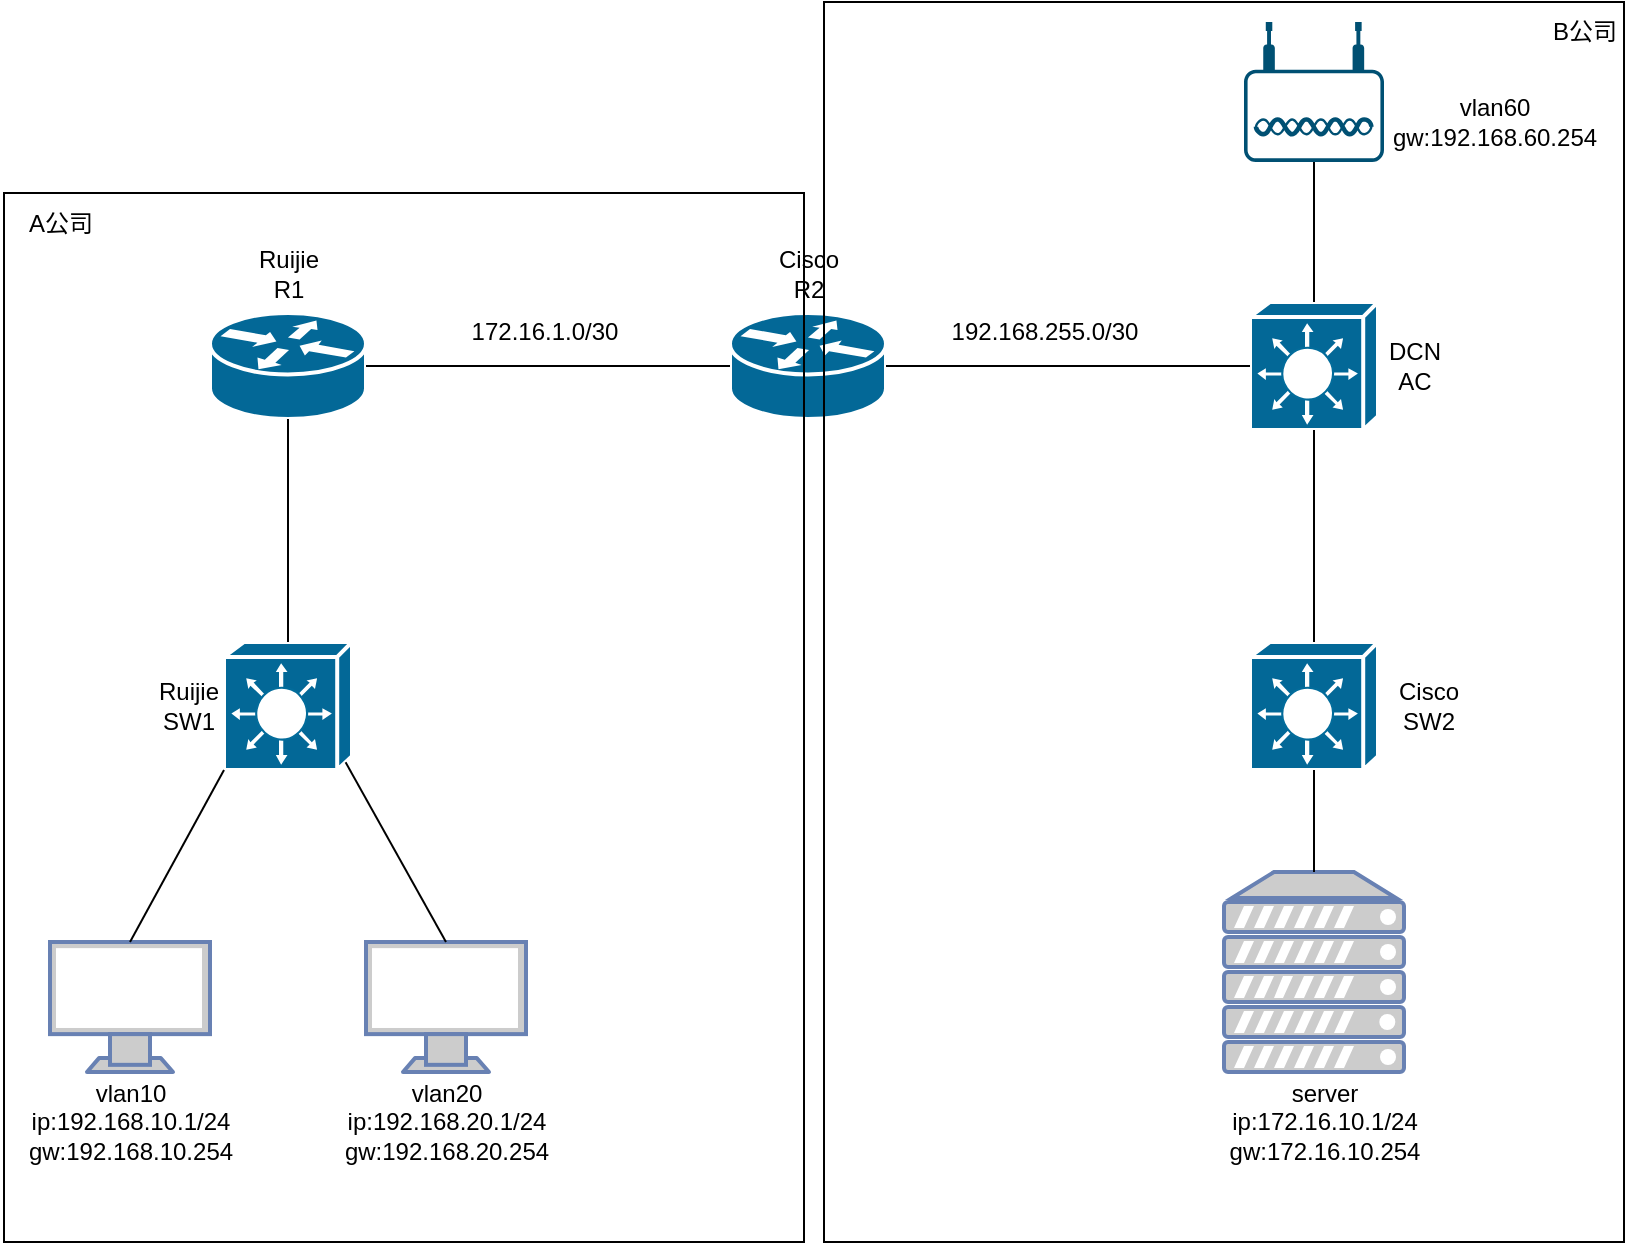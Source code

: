 <mxfile version="20.5.1" type="github">
  <diagram id="P4eRs6HM1GS3csgYOm_V" name="Page-1">
    <mxGraphModel dx="1306" dy="781" grid="1" gridSize="10" guides="1" tooltips="1" connect="1" arrows="1" fold="1" page="1" pageScale="1" pageWidth="850" pageHeight="1100" math="0" shadow="0">
      <root>
        <mxCell id="0" />
        <mxCell id="1" parent="0" />
        <mxCell id="QF8yON18dz7e8C4uch5Z-2" value="" style="shape=mxgraph.cisco.routers.router;sketch=0;html=1;pointerEvents=1;dashed=0;fillColor=#036897;strokeColor=#ffffff;strokeWidth=2;verticalLabelPosition=bottom;verticalAlign=top;align=center;outlineConnect=0;" vertex="1" parent="1">
          <mxGeometry x="393" y="245.5" width="78" height="53" as="geometry" />
        </mxCell>
        <mxCell id="QF8yON18dz7e8C4uch5Z-3" value="" style="shape=mxgraph.cisco.routers.router;sketch=0;html=1;pointerEvents=1;dashed=0;fillColor=#036897;strokeColor=#ffffff;strokeWidth=2;verticalLabelPosition=bottom;verticalAlign=top;align=center;outlineConnect=0;" vertex="1" parent="1">
          <mxGeometry x="133" y="245.5" width="78" height="53" as="geometry" />
        </mxCell>
        <mxCell id="QF8yON18dz7e8C4uch5Z-4" value="" style="shape=mxgraph.cisco.switches.layer_3_switch;sketch=0;html=1;pointerEvents=1;dashed=0;fillColor=#036897;strokeColor=#ffffff;strokeWidth=2;verticalLabelPosition=bottom;verticalAlign=top;align=center;outlineConnect=0;" vertex="1" parent="1">
          <mxGeometry x="653" y="410" width="64" height="64" as="geometry" />
        </mxCell>
        <mxCell id="QF8yON18dz7e8C4uch5Z-5" value="" style="shape=mxgraph.cisco.switches.layer_3_switch;sketch=0;html=1;pointerEvents=1;dashed=0;fillColor=#036897;strokeColor=#ffffff;strokeWidth=2;verticalLabelPosition=bottom;verticalAlign=top;align=center;outlineConnect=0;" vertex="1" parent="1">
          <mxGeometry x="653" y="240" width="64" height="64" as="geometry" />
        </mxCell>
        <mxCell id="QF8yON18dz7e8C4uch5Z-6" value="" style="shape=mxgraph.cisco.switches.layer_3_switch;sketch=0;html=1;pointerEvents=1;dashed=0;fillColor=#036897;strokeColor=#ffffff;strokeWidth=2;verticalLabelPosition=bottom;verticalAlign=top;align=center;outlineConnect=0;" vertex="1" parent="1">
          <mxGeometry x="140" y="410" width="64" height="64" as="geometry" />
        </mxCell>
        <mxCell id="QF8yON18dz7e8C4uch5Z-7" value="" style="fontColor=#0066CC;verticalAlign=top;verticalLabelPosition=bottom;labelPosition=center;align=center;html=1;outlineConnect=0;fillColor=#CCCCCC;strokeColor=#6881B3;gradientColor=none;gradientDirection=north;strokeWidth=2;shape=mxgraph.networks.monitor;" vertex="1" parent="1">
          <mxGeometry x="211" y="560" width="80" height="65" as="geometry" />
        </mxCell>
        <mxCell id="QF8yON18dz7e8C4uch5Z-8" value="" style="fontColor=#0066CC;verticalAlign=top;verticalLabelPosition=bottom;labelPosition=center;align=center;html=1;outlineConnect=0;fillColor=#CCCCCC;strokeColor=#6881B3;gradientColor=none;gradientDirection=north;strokeWidth=2;shape=mxgraph.networks.monitor;" vertex="1" parent="1">
          <mxGeometry x="53" y="560" width="80" height="65" as="geometry" />
        </mxCell>
        <mxCell id="QF8yON18dz7e8C4uch5Z-10" value="" style="fontColor=#0066CC;verticalAlign=top;verticalLabelPosition=bottom;labelPosition=center;align=center;html=1;outlineConnect=0;fillColor=#CCCCCC;strokeColor=#6881B3;gradientColor=none;gradientDirection=north;strokeWidth=2;shape=mxgraph.networks.server;" vertex="1" parent="1">
          <mxGeometry x="640" y="525" width="90" height="100" as="geometry" />
        </mxCell>
        <mxCell id="QF8yON18dz7e8C4uch5Z-11" value="" style="points=[[0.03,0.36,0],[0.18,0,0],[0.5,0.34,0],[0.82,0,0],[0.97,0.36,0],[1,0.67,0],[0.975,0.975,0],[0.5,1,0],[0.025,0.975,0],[0,0.67,0]];verticalLabelPosition=bottom;sketch=0;html=1;verticalAlign=top;aspect=fixed;align=center;pointerEvents=1;shape=mxgraph.cisco19.wireless_access_point;fillColor=#005073;strokeColor=none;" vertex="1" parent="1">
          <mxGeometry x="650" y="100" width="70" height="70" as="geometry" />
        </mxCell>
        <mxCell id="QF8yON18dz7e8C4uch5Z-12" value="" style="endArrow=none;html=1;rounded=0;entryX=0;entryY=0.5;entryDx=0;entryDy=0;entryPerimeter=0;exitX=1;exitY=0.5;exitDx=0;exitDy=0;exitPerimeter=0;" edge="1" parent="1" source="QF8yON18dz7e8C4uch5Z-3" target="QF8yON18dz7e8C4uch5Z-2">
          <mxGeometry width="50" height="50" relative="1" as="geometry">
            <mxPoint x="400" y="430" as="sourcePoint" />
            <mxPoint x="450" y="380" as="targetPoint" />
          </mxGeometry>
        </mxCell>
        <mxCell id="QF8yON18dz7e8C4uch5Z-13" value="" style="endArrow=none;html=1;rounded=0;entryX=0;entryY=0.5;entryDx=0;entryDy=0;entryPerimeter=0;exitX=1;exitY=0.5;exitDx=0;exitDy=0;exitPerimeter=0;" edge="1" parent="1" source="QF8yON18dz7e8C4uch5Z-2" target="QF8yON18dz7e8C4uch5Z-5">
          <mxGeometry width="50" height="50" relative="1" as="geometry">
            <mxPoint x="400" y="430" as="sourcePoint" />
            <mxPoint x="450" y="380" as="targetPoint" />
          </mxGeometry>
        </mxCell>
        <mxCell id="QF8yON18dz7e8C4uch5Z-14" value="" style="endArrow=none;html=1;rounded=0;entryX=0.5;entryY=1;entryDx=0;entryDy=0;entryPerimeter=0;exitX=0.5;exitY=0;exitDx=0;exitDy=0;exitPerimeter=0;" edge="1" parent="1" source="QF8yON18dz7e8C4uch5Z-4" target="QF8yON18dz7e8C4uch5Z-5">
          <mxGeometry width="50" height="50" relative="1" as="geometry">
            <mxPoint x="400" y="430" as="sourcePoint" />
            <mxPoint x="620" y="350" as="targetPoint" />
          </mxGeometry>
        </mxCell>
        <mxCell id="QF8yON18dz7e8C4uch5Z-15" value="" style="endArrow=none;html=1;rounded=0;entryX=0.5;entryY=1;entryDx=0;entryDy=0;entryPerimeter=0;exitX=0.5;exitY=0;exitDx=0;exitDy=0;exitPerimeter=0;" edge="1" parent="1" source="QF8yON18dz7e8C4uch5Z-6" target="QF8yON18dz7e8C4uch5Z-3">
          <mxGeometry width="50" height="50" relative="1" as="geometry">
            <mxPoint x="400" y="430" as="sourcePoint" />
            <mxPoint x="450" y="380" as="targetPoint" />
          </mxGeometry>
        </mxCell>
        <mxCell id="QF8yON18dz7e8C4uch5Z-16" value="" style="endArrow=none;html=1;rounded=0;entryX=0.5;entryY=1;entryDx=0;entryDy=0;entryPerimeter=0;" edge="1" parent="1" source="QF8yON18dz7e8C4uch5Z-5" target="QF8yON18dz7e8C4uch5Z-11">
          <mxGeometry width="50" height="50" relative="1" as="geometry">
            <mxPoint x="400" y="430" as="sourcePoint" />
            <mxPoint x="450" y="380" as="targetPoint" />
          </mxGeometry>
        </mxCell>
        <mxCell id="QF8yON18dz7e8C4uch5Z-17" value="" style="endArrow=none;html=1;rounded=0;entryX=0.5;entryY=1;entryDx=0;entryDy=0;entryPerimeter=0;exitX=0.5;exitY=0;exitDx=0;exitDy=0;exitPerimeter=0;" edge="1" parent="1" source="QF8yON18dz7e8C4uch5Z-10" target="QF8yON18dz7e8C4uch5Z-4">
          <mxGeometry width="50" height="50" relative="1" as="geometry">
            <mxPoint x="400" y="430" as="sourcePoint" />
            <mxPoint x="450" y="380" as="targetPoint" />
          </mxGeometry>
        </mxCell>
        <mxCell id="QF8yON18dz7e8C4uch5Z-18" value="" style="endArrow=none;html=1;rounded=0;entryX=0;entryY=1;entryDx=0;entryDy=0;entryPerimeter=0;exitX=0.5;exitY=0;exitDx=0;exitDy=0;exitPerimeter=0;" edge="1" parent="1" source="QF8yON18dz7e8C4uch5Z-8" target="QF8yON18dz7e8C4uch5Z-6">
          <mxGeometry width="50" height="50" relative="1" as="geometry">
            <mxPoint x="400" y="430" as="sourcePoint" />
            <mxPoint x="450" y="380" as="targetPoint" />
          </mxGeometry>
        </mxCell>
        <mxCell id="QF8yON18dz7e8C4uch5Z-19" value="" style="endArrow=none;html=1;rounded=0;entryX=0.95;entryY=0.94;entryDx=0;entryDy=0;entryPerimeter=0;exitX=0.5;exitY=0;exitDx=0;exitDy=0;exitPerimeter=0;" edge="1" parent="1" source="QF8yON18dz7e8C4uch5Z-7" target="QF8yON18dz7e8C4uch5Z-6">
          <mxGeometry width="50" height="50" relative="1" as="geometry">
            <mxPoint x="400" y="430" as="sourcePoint" />
            <mxPoint x="450" y="380" as="targetPoint" />
          </mxGeometry>
        </mxCell>
        <mxCell id="QF8yON18dz7e8C4uch5Z-20" value="Ruijie&lt;br&gt;R1" style="text;html=1;align=center;verticalAlign=middle;resizable=0;points=[];autosize=1;strokeColor=none;fillColor=none;" vertex="1" parent="1">
          <mxGeometry x="147" y="205.5" width="50" height="40" as="geometry" />
        </mxCell>
        <mxCell id="QF8yON18dz7e8C4uch5Z-21" value="Cisco&lt;br&gt;R2" style="text;html=1;align=center;verticalAlign=middle;resizable=0;points=[];autosize=1;strokeColor=none;fillColor=none;" vertex="1" parent="1">
          <mxGeometry x="407" y="205.5" width="50" height="40" as="geometry" />
        </mxCell>
        <mxCell id="QF8yON18dz7e8C4uch5Z-22" value="Ruijie&lt;br&gt;SW1" style="text;html=1;align=center;verticalAlign=middle;resizable=0;points=[];autosize=1;strokeColor=none;fillColor=none;" vertex="1" parent="1">
          <mxGeometry x="97" y="422" width="50" height="40" as="geometry" />
        </mxCell>
        <mxCell id="QF8yON18dz7e8C4uch5Z-23" value="DCN&lt;br&gt;AC" style="text;html=1;align=center;verticalAlign=middle;resizable=0;points=[];autosize=1;strokeColor=none;fillColor=none;" vertex="1" parent="1">
          <mxGeometry x="710" y="252" width="50" height="40" as="geometry" />
        </mxCell>
        <mxCell id="QF8yON18dz7e8C4uch5Z-24" value="Cisco&lt;br&gt;SW2" style="text;html=1;align=center;verticalAlign=middle;resizable=0;points=[];autosize=1;strokeColor=none;fillColor=none;" vertex="1" parent="1">
          <mxGeometry x="717" y="422" width="50" height="40" as="geometry" />
        </mxCell>
        <mxCell id="QF8yON18dz7e8C4uch5Z-25" value="vlan10&lt;br&gt;ip:192.168.10.1/24&lt;br&gt;gw:192.168.10.254" style="text;html=1;align=center;verticalAlign=middle;resizable=0;points=[];autosize=1;strokeColor=none;fillColor=none;" vertex="1" parent="1">
          <mxGeometry x="28" y="620" width="130" height="60" as="geometry" />
        </mxCell>
        <mxCell id="QF8yON18dz7e8C4uch5Z-26" value="vlan20&lt;br&gt;ip:192.168.20.1/24&lt;br&gt;gw:192.168.20.254" style="text;html=1;align=center;verticalAlign=middle;resizable=0;points=[];autosize=1;strokeColor=none;fillColor=none;" vertex="1" parent="1">
          <mxGeometry x="186" y="620" width="130" height="60" as="geometry" />
        </mxCell>
        <mxCell id="QF8yON18dz7e8C4uch5Z-27" value="server&lt;br&gt;ip:172.16.10.1/24&lt;br&gt;gw:172.16.10.254" style="text;html=1;align=center;verticalAlign=middle;resizable=0;points=[];autosize=1;strokeColor=none;fillColor=none;" vertex="1" parent="1">
          <mxGeometry x="630" y="620" width="120" height="60" as="geometry" />
        </mxCell>
        <mxCell id="QF8yON18dz7e8C4uch5Z-28" value="172.16.1.0/30" style="text;html=1;align=center;verticalAlign=middle;resizable=0;points=[];autosize=1;strokeColor=none;fillColor=none;" vertex="1" parent="1">
          <mxGeometry x="250" y="240" width="100" height="30" as="geometry" />
        </mxCell>
        <mxCell id="QF8yON18dz7e8C4uch5Z-29" value="192.168.255.0/30" style="text;html=1;align=center;verticalAlign=middle;resizable=0;points=[];autosize=1;strokeColor=none;fillColor=none;" vertex="1" parent="1">
          <mxGeometry x="490" y="240" width="120" height="30" as="geometry" />
        </mxCell>
        <mxCell id="QF8yON18dz7e8C4uch5Z-30" value="vlan60&lt;br&gt;gw:192.168.60.254" style="text;html=1;align=center;verticalAlign=middle;resizable=0;points=[];autosize=1;strokeColor=none;fillColor=none;" vertex="1" parent="1">
          <mxGeometry x="710" y="130" width="130" height="40" as="geometry" />
        </mxCell>
        <mxCell id="QF8yON18dz7e8C4uch5Z-31" value="" style="rounded=0;whiteSpace=wrap;html=1;fillColor=none;" vertex="1" parent="1">
          <mxGeometry x="30" y="185.5" width="400" height="524.5" as="geometry" />
        </mxCell>
        <mxCell id="QF8yON18dz7e8C4uch5Z-32" value="" style="rounded=0;whiteSpace=wrap;html=1;fillColor=none;" vertex="1" parent="1">
          <mxGeometry x="440" y="90" width="400" height="620" as="geometry" />
        </mxCell>
        <mxCell id="QF8yON18dz7e8C4uch5Z-33" value="A公司" style="text;html=1;align=center;verticalAlign=middle;resizable=0;points=[];autosize=1;strokeColor=none;fillColor=none;" vertex="1" parent="1">
          <mxGeometry x="28" y="185.5" width="60" height="30" as="geometry" />
        </mxCell>
        <mxCell id="QF8yON18dz7e8C4uch5Z-34" value="B公司" style="text;html=1;align=center;verticalAlign=middle;resizable=0;points=[];autosize=1;strokeColor=none;fillColor=none;" vertex="1" parent="1">
          <mxGeometry x="790" y="90" width="60" height="30" as="geometry" />
        </mxCell>
      </root>
    </mxGraphModel>
  </diagram>
</mxfile>
